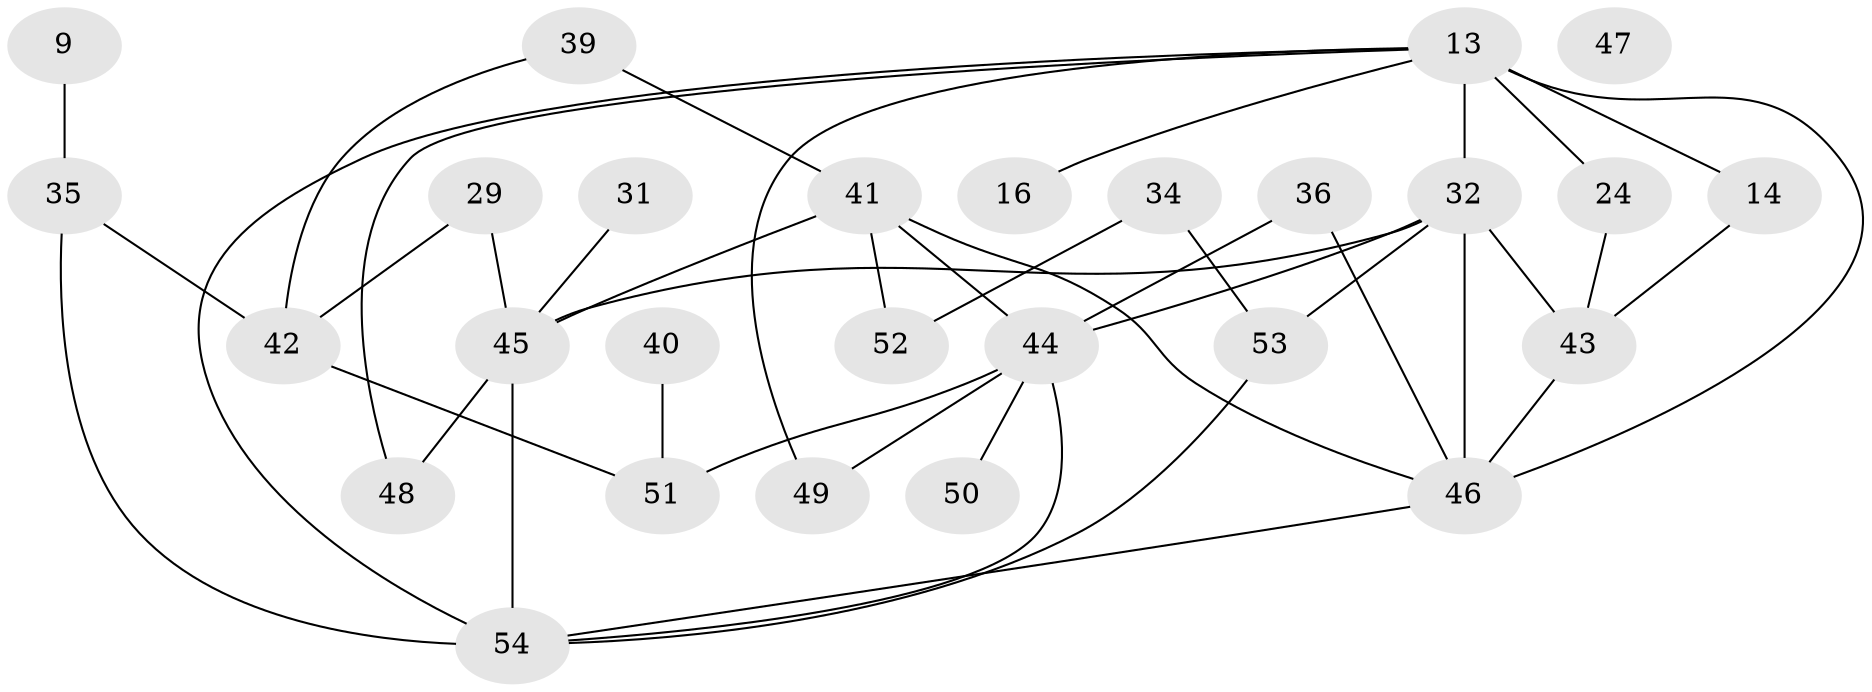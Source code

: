 // original degree distribution, {2: 0.24074074074074073, 5: 0.12962962962962962, 1: 0.14814814814814814, 4: 0.2037037037037037, 3: 0.2037037037037037, 6: 0.07407407407407407}
// Generated by graph-tools (version 1.1) at 2025/40/03/09/25 04:40:26]
// undirected, 27 vertices, 42 edges
graph export_dot {
graph [start="1"]
  node [color=gray90,style=filled];
  9;
  13 [super="+1+2"];
  14;
  16;
  24;
  29 [super="+11"];
  31;
  32 [super="+4+30+22"];
  34;
  35 [super="+27"];
  36;
  39;
  40;
  41 [super="+8+12"];
  42;
  43 [super="+5"];
  44 [super="+15+38"];
  45 [super="+25"];
  46 [super="+26"];
  47 [super="+3"];
  48;
  49;
  50;
  51 [super="+20"];
  52 [super="+18"];
  53;
  54 [super="+19+28"];
  9 -- 35;
  13 -- 14;
  13 -- 16;
  13 -- 24;
  13 -- 48;
  13 -- 49;
  13 -- 54;
  13 -- 32;
  13 -- 46 [weight=2];
  14 -- 43;
  24 -- 43;
  29 -- 42;
  29 -- 45;
  31 -- 45;
  32 -- 44 [weight=2];
  32 -- 46 [weight=2];
  32 -- 53 [weight=2];
  32 -- 45 [weight=3];
  32 -- 43 [weight=2];
  34 -- 52;
  34 -- 53;
  35 -- 42 [weight=2];
  35 -- 54;
  36 -- 46;
  36 -- 44;
  39 -- 42;
  39 -- 41;
  40 -- 51;
  41 -- 52 [weight=3];
  41 -- 44 [weight=2];
  41 -- 45;
  41 -- 46;
  42 -- 51;
  43 -- 46;
  44 -- 49;
  44 -- 50;
  44 -- 51 [weight=2];
  44 -- 54;
  45 -- 48;
  45 -- 54 [weight=4];
  46 -- 54 [weight=2];
  53 -- 54;
}
